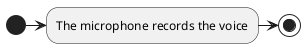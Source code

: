 @startuml microphone
(*) -right-> "The microphone records the voice"
"The microphone records the voice" -right-> (*)
@enduml